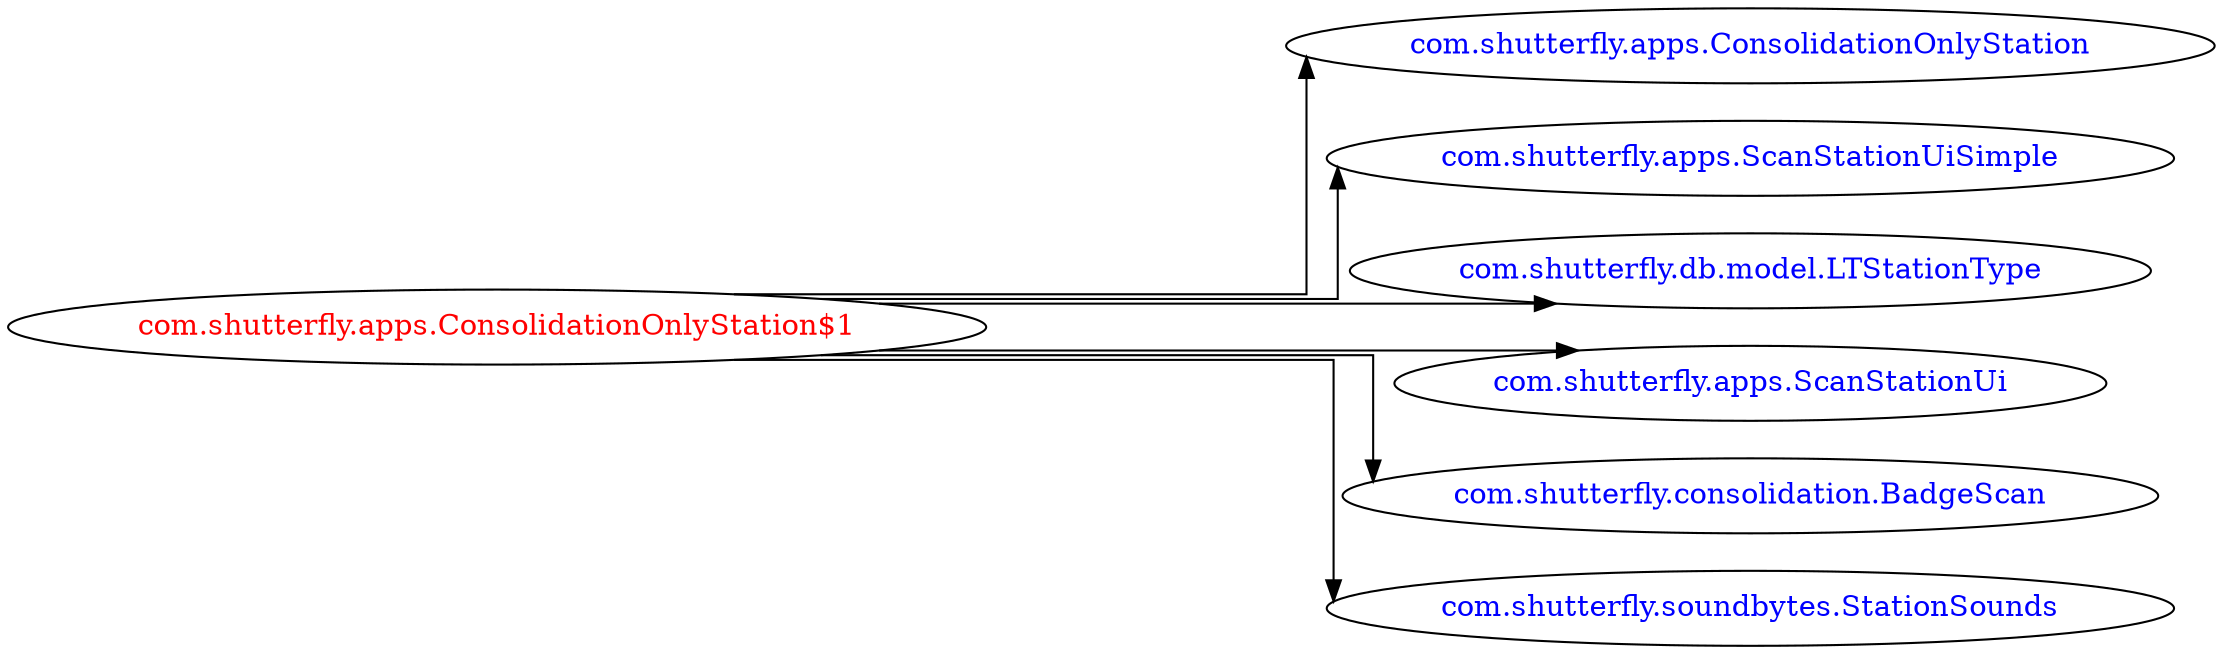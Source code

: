 digraph dependencyGraph {
 concentrate=true;
 ranksep="2.0";
 rankdir="LR"; 
 splines="ortho";
"com.shutterfly.apps.ConsolidationOnlyStation$1" [fontcolor="red"];
"com.shutterfly.apps.ConsolidationOnlyStation" [ fontcolor="blue" ];
"com.shutterfly.apps.ConsolidationOnlyStation$1"->"com.shutterfly.apps.ConsolidationOnlyStation";
"com.shutterfly.apps.ScanStationUiSimple" [ fontcolor="blue" ];
"com.shutterfly.apps.ConsolidationOnlyStation$1"->"com.shutterfly.apps.ScanStationUiSimple";
"com.shutterfly.db.model.LTStationType" [ fontcolor="blue" ];
"com.shutterfly.apps.ConsolidationOnlyStation$1"->"com.shutterfly.db.model.LTStationType";
"com.shutterfly.apps.ScanStationUi" [ fontcolor="blue" ];
"com.shutterfly.apps.ConsolidationOnlyStation$1"->"com.shutterfly.apps.ScanStationUi";
"com.shutterfly.consolidation.BadgeScan" [ fontcolor="blue" ];
"com.shutterfly.apps.ConsolidationOnlyStation$1"->"com.shutterfly.consolidation.BadgeScan";
"com.shutterfly.soundbytes.StationSounds" [ fontcolor="blue" ];
"com.shutterfly.apps.ConsolidationOnlyStation$1"->"com.shutterfly.soundbytes.StationSounds";
}